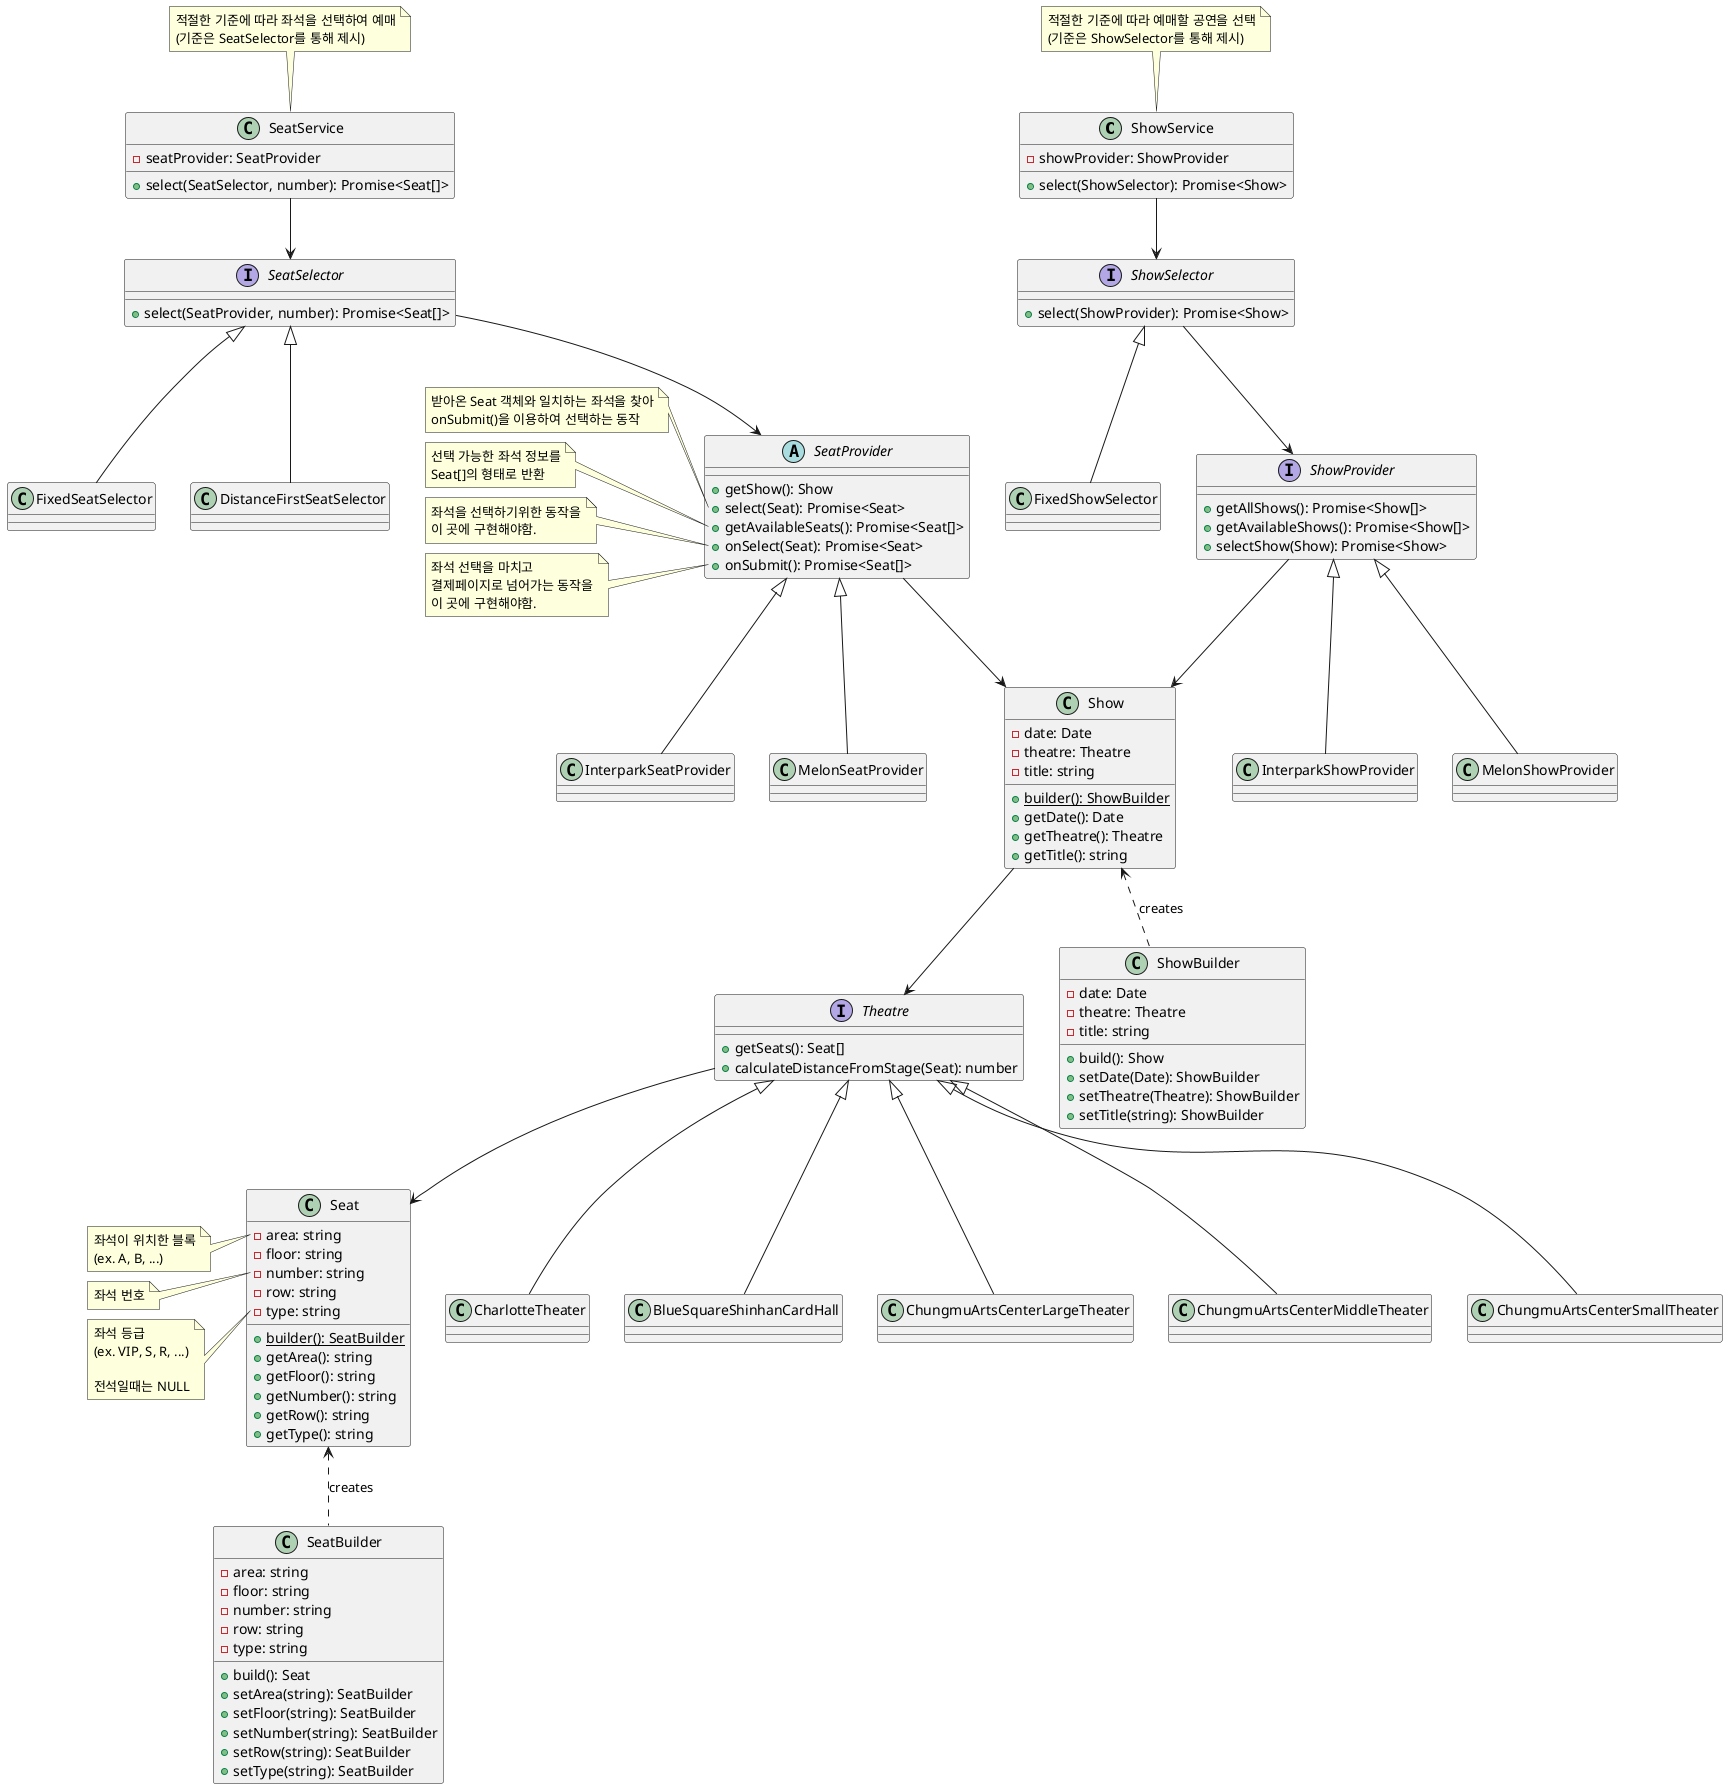 @startuml structure


class ShowService {
    -showProvider: ShowProvider
    +select(ShowSelector): Promise<Show>
}
ShowService --> ShowSelector

note top of ShowService
적절한 기준에 따라 예매할 공연을 선택
(기준은 ShowSelector를 통해 제시)
end note


interface ShowSelector {
    +select(ShowProvider): Promise<Show>
}
ShowSelector --> ShowProvider
ShowSelector <|-- FixedShowSelector


interface ShowProvider {
    +getAllShows(): Promise<Show[]>
    +getAvailableShows(): Promise<Show[]>
    +selectShow(Show): Promise<Show>
}
ShowProvider --> Show
ShowProvider <|-- InterparkShowProvider
ShowProvider <|-- MelonShowProvider


class SeatService {
    -seatProvider: SeatProvider
    +select(SeatSelector, number): Promise<Seat[]>
}
SeatService --> SeatSelector

note top of SeatService
적절한 기준에 따라 좌석을 선택하여 예매
(기준은 SeatSelector를 통해 제시)
end note


interface SeatSelector {
    +select(SeatProvider, number): Promise<Seat[]>
}
SeatSelector --> SeatProvider
SeatSelector <|-- FixedSeatSelector
SeatSelector <|-- DistanceFirstSeatSelector


abstract SeatProvider {
    +getShow(): Show
    +select(Seat): Promise<Seat>
    +getAvailableSeats(): Promise<Seat[]>
    +onSelect(Seat): Promise<Seat>
    +onSubmit(): Promise<Seat[]>
}
SeatProvider --> Show
SeatProvider <|-- InterparkSeatProvider
SeatProvider <|-- MelonSeatProvider

note left of SeatProvider::select
받아온 Seat 객체와 일치하는 좌석을 찾아
onSubmit()을 이용하여 선택하는 동작
end note

note left of SeatProvider::getAvailableSeats
선택 가능한 좌석 정보를
Seat[]의 형태로 반환
end note

note left of SeatProvider::onSelect
좌석을 선택하기위한 동작을
이 곳에 구현해야함.
end note

note left of SeatProvider::onSubmit
좌석 선택을 마치고
결제페이지로 넘어가는 동작을
이 곳에 구현해야함.
end note


class Show {
    -date: Date
    -theatre: Theatre
    -title: string
    +{static} builder(): ShowBuilder
    +getDate(): Date
    +getTheatre(): Theatre
    +getTitle(): string
}
Show --> Theatre
Show <.. ShowBuilder : creates


class ShowBuilder {
    -date: Date
    -theatre: Theatre
    -title: string
    +build(): Show
    +setDate(Date): ShowBuilder
    +setTheatre(Theatre): ShowBuilder
    +setTitle(string): ShowBuilder
}


interface Theatre {
    +getSeats(): Seat[]
    +calculateDistanceFromStage(Seat): number
}
Theatre --> Seat
Theatre <|-- CharlotteTheater
Theatre <|-- BlueSquareShinhanCardHall
Theatre <|-- ChungmuArtsCenterLargeTheater
Theatre <|-- ChungmuArtsCenterMiddleTheater
Theatre <|-- ChungmuArtsCenterSmallTheater


class Seat {
    -area: string
    -floor: string
    -number: string
    -row: string
    -type: string
    +{static} builder(): SeatBuilder
    +getArea(): string
    +getFloor(): string
    +getNumber(): string
    +getRow(): string
    +getType(): string
}
Seat <.. SeatBuilder : creates

note left of Seat::area
좌석이 위치한 블록
(ex. A, B, ...)
end note

note left of Seat::number
좌석 번호
end note

note left of Seat::type
좌석 등급
(ex. VIP, S, R, ...)

전석일때는 NULL
end note


class SeatBuilder {
    -area: string
    -floor: string
    -number: string
    -row: string
    -type: string
    +build(): Seat
    +setArea(string): SeatBuilder
    +setFloor(string): SeatBuilder
    +setNumber(string): SeatBuilder
    +setRow(string): SeatBuilder
    +setType(string): SeatBuilder
}


@enduml